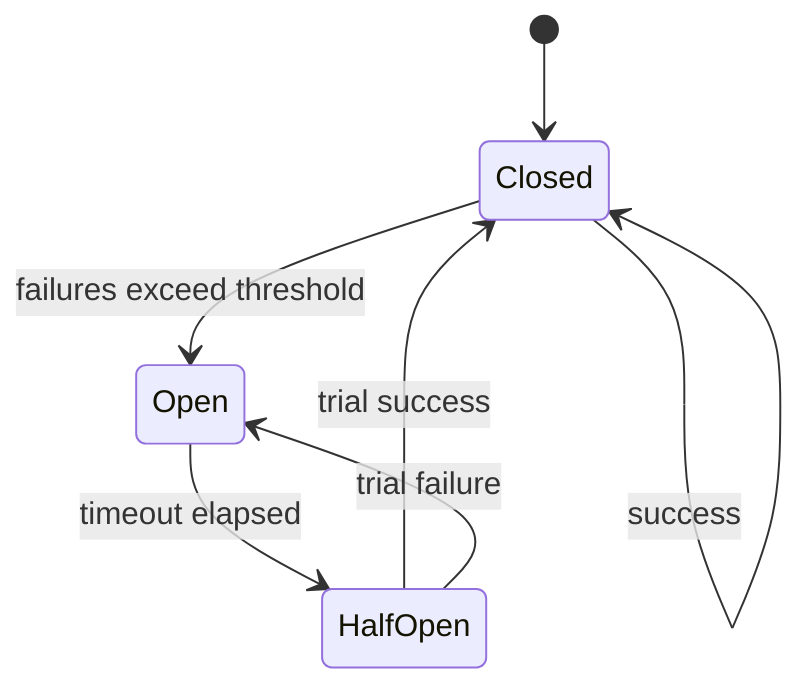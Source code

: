 stateDiagram-v2
  [*] --> Closed
  Closed --> Open: failures exceed threshold
  Closed --> Closed: success
  Open --> HalfOpen: timeout elapsed
  HalfOpen --> Closed: trial success
  HalfOpen --> Open: trial failure